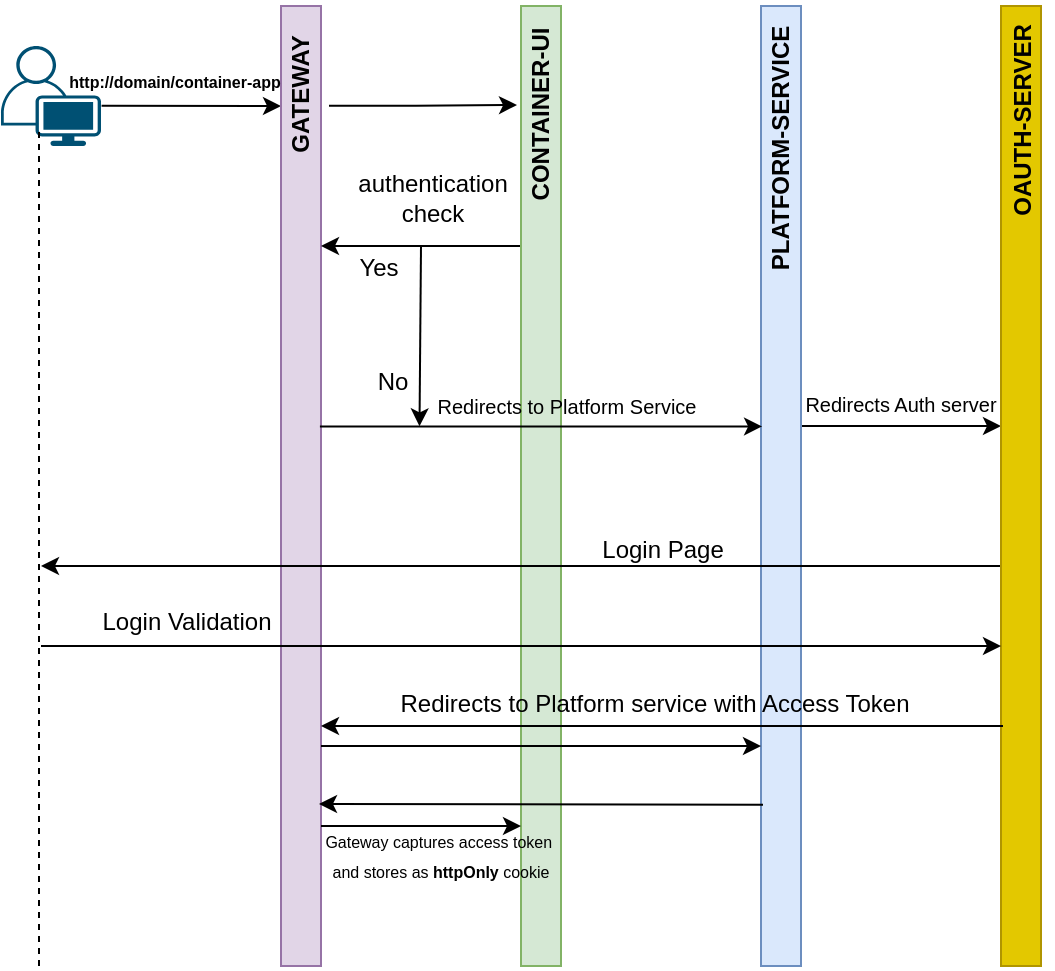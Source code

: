 <mxfile locked="true" version="26.1.0">
  <diagram name="Page-1" id="XmCrQEaFtK6fEU7ywPws">
    <mxGraphModel dx="954" dy="558" grid="1" gridSize="10" guides="1" tooltips="1" connect="1" arrows="1" fold="1" page="1" pageScale="1" pageWidth="850" pageHeight="1100" math="0" shadow="0">
      <root>
        <mxCell id="0" />
        <mxCell id="1" parent="0" />
        <mxCell id="x6fvd4ECCn_461Zpsc45-1" value="" style="endArrow=classic;html=1;rounded=0;exitX=1.006;exitY=0.597;exitDx=0;exitDy=0;exitPerimeter=0;" edge="1" parent="1" source="x6fvd4ECCn_461Zpsc45-11">
          <mxGeometry width="50" height="50" relative="1" as="geometry">
            <mxPoint x="83.5" y="120" as="sourcePoint" />
            <mxPoint x="153.5" y="120" as="targetPoint" />
          </mxGeometry>
        </mxCell>
        <mxCell id="x6fvd4ECCn_461Zpsc45-2" style="edgeStyle=orthogonalEdgeStyle;rounded=0;orthogonalLoop=1;jettySize=auto;html=1;exitX=1.2;exitY=0.104;exitDx=0;exitDy=0;entryX=0.55;entryY=0.1;entryDx=0;entryDy=0;entryPerimeter=0;exitPerimeter=0;" edge="1" parent="1" source="x6fvd4ECCn_461Zpsc45-3" target="x6fvd4ECCn_461Zpsc45-9">
          <mxGeometry relative="1" as="geometry" />
        </mxCell>
        <mxCell id="x6fvd4ECCn_461Zpsc45-3" value="" style="rounded=0;whiteSpace=wrap;html=1;fillColor=#e1d5e7;strokeColor=#9673a6;" vertex="1" parent="1">
          <mxGeometry x="153.5" y="70" width="20" height="480" as="geometry" />
        </mxCell>
        <mxCell id="x6fvd4ECCn_461Zpsc45-4" style="edgeStyle=orthogonalEdgeStyle;rounded=0;orthogonalLoop=1;jettySize=auto;html=1;exitX=0;exitY=0.25;exitDx=0;exitDy=0;entryX=1;entryY=0.25;entryDx=0;entryDy=0;" edge="1" parent="1" source="x6fvd4ECCn_461Zpsc45-5" target="x6fvd4ECCn_461Zpsc45-3">
          <mxGeometry relative="1" as="geometry" />
        </mxCell>
        <mxCell id="x6fvd4ECCn_461Zpsc45-5" value="" style="rounded=0;whiteSpace=wrap;html=1;fillColor=#d5e8d4;strokeColor=#82b366;" vertex="1" parent="1">
          <mxGeometry x="273.5" y="70" width="20" height="480" as="geometry" />
        </mxCell>
        <mxCell id="x6fvd4ECCn_461Zpsc45-6" style="edgeStyle=orthogonalEdgeStyle;rounded=0;orthogonalLoop=1;jettySize=auto;html=1;" edge="1" parent="1">
          <mxGeometry relative="1" as="geometry">
            <mxPoint x="513.5" y="280" as="targetPoint" />
            <mxPoint x="413.5" y="280" as="sourcePoint" />
          </mxGeometry>
        </mxCell>
        <mxCell id="x6fvd4ECCn_461Zpsc45-7" value="" style="rounded=0;whiteSpace=wrap;html=1;fillColor=#dae8fc;strokeColor=#6c8ebf;" vertex="1" parent="1">
          <mxGeometry x="393.5" y="70" width="20" height="480" as="geometry" />
        </mxCell>
        <mxCell id="x6fvd4ECCn_461Zpsc45-8" value="&lt;b&gt;GATEWAY&lt;/b&gt;" style="text;html=1;align=center;verticalAlign=middle;resizable=0;points=[];autosize=1;strokeColor=none;fillColor=none;rotation=-90;" vertex="1" parent="1">
          <mxGeometry x="123.5" y="100" width="80" height="30" as="geometry" />
        </mxCell>
        <mxCell id="x6fvd4ECCn_461Zpsc45-9" value="&lt;b&gt;CONTAINER-UI&lt;/b&gt;" style="text;html=1;align=center;verticalAlign=middle;resizable=0;points=[];autosize=1;strokeColor=none;fillColor=none;rotation=-90;" vertex="1" parent="1">
          <mxGeometry x="228.5" y="110" width="110" height="30" as="geometry" />
        </mxCell>
        <mxCell id="x6fvd4ECCn_461Zpsc45-10" value="&lt;b&gt;PLATFORM-SERVICE&lt;/b&gt;" style="text;html=1;align=center;verticalAlign=middle;resizable=0;points=[];autosize=1;strokeColor=none;fillColor=none;rotation=-90;" vertex="1" parent="1">
          <mxGeometry x="328.5" y="127" width="150" height="30" as="geometry" />
        </mxCell>
        <mxCell id="x6fvd4ECCn_461Zpsc45-11" value="" style="points=[[0.35,0,0],[0.98,0.51,0],[1,0.71,0],[0.67,1,0],[0,0.795,0],[0,0.65,0]];verticalLabelPosition=bottom;sketch=0;html=1;verticalAlign=top;aspect=fixed;align=center;pointerEvents=1;shape=mxgraph.cisco19.user;fillColor=#005073;strokeColor=none;" vertex="1" parent="1">
          <mxGeometry x="13.5" y="90" width="50" height="50" as="geometry" />
        </mxCell>
        <mxCell id="x6fvd4ECCn_461Zpsc45-12" value="authentication&lt;div&gt;check&lt;/div&gt;" style="text;html=1;align=center;verticalAlign=middle;resizable=0;points=[];autosize=1;strokeColor=none;fillColor=none;" vertex="1" parent="1">
          <mxGeometry x="178.5" y="146" width="100" height="40" as="geometry" />
        </mxCell>
        <mxCell id="x6fvd4ECCn_461Zpsc45-13" value="" style="endArrow=classic;html=1;rounded=0;entryX=0.015;entryY=0.839;entryDx=0;entryDy=0;entryPerimeter=0;" edge="1" parent="1" target="x6fvd4ECCn_461Zpsc45-20">
          <mxGeometry width="50" height="50" relative="1" as="geometry">
            <mxPoint x="223.5" y="190" as="sourcePoint" />
            <mxPoint x="223.5" y="270" as="targetPoint" />
          </mxGeometry>
        </mxCell>
        <mxCell id="x6fvd4ECCn_461Zpsc45-14" value="Yes" style="text;html=1;align=center;verticalAlign=middle;resizable=0;points=[];autosize=1;strokeColor=none;fillColor=none;" vertex="1" parent="1">
          <mxGeometry x="181.5" y="186" width="40" height="30" as="geometry" />
        </mxCell>
        <mxCell id="x6fvd4ECCn_461Zpsc45-15" value="No" style="text;html=1;align=center;verticalAlign=middle;resizable=0;points=[];autosize=1;strokeColor=none;fillColor=none;" vertex="1" parent="1">
          <mxGeometry x="188.5" y="243" width="40" height="30" as="geometry" />
        </mxCell>
        <mxCell id="x6fvd4ECCn_461Zpsc45-16" style="edgeStyle=orthogonalEdgeStyle;rounded=0;orthogonalLoop=1;jettySize=auto;html=1;exitX=0;exitY=0.5;exitDx=0;exitDy=0;" edge="1" parent="1">
          <mxGeometry relative="1" as="geometry">
            <mxPoint x="33.5" y="350" as="targetPoint" />
            <mxPoint x="514.5" y="350" as="sourcePoint" />
          </mxGeometry>
        </mxCell>
        <mxCell id="x6fvd4ECCn_461Zpsc45-17" value="" style="rounded=0;whiteSpace=wrap;html=1;fillColor=#e3c800;fontColor=#000000;strokeColor=#B09500;" vertex="1" parent="1">
          <mxGeometry x="513.5" y="70" width="20" height="480" as="geometry" />
        </mxCell>
        <mxCell id="x6fvd4ECCn_461Zpsc45-18" value="Login Page" style="text;html=1;align=center;verticalAlign=middle;resizable=0;points=[];autosize=1;strokeColor=none;fillColor=none;" vertex="1" parent="1">
          <mxGeometry x="303.5" y="327" width="80" height="30" as="geometry" />
        </mxCell>
        <mxCell id="x6fvd4ECCn_461Zpsc45-19" value="" style="endArrow=classic;html=1;rounded=0;entryX=0.03;entryY=0.438;entryDx=0;entryDy=0;entryPerimeter=0;exitX=0.976;exitY=0.438;exitDx=0;exitDy=0;exitPerimeter=0;" edge="1" parent="1">
          <mxGeometry width="50" height="50" relative="1" as="geometry">
            <mxPoint x="172.96" y="280.24" as="sourcePoint" />
            <mxPoint x="394.04" y="280.24" as="targetPoint" />
          </mxGeometry>
        </mxCell>
        <mxCell id="x6fvd4ECCn_461Zpsc45-20" value="&lt;font style=&quot;font-size: 10px;&quot;&gt;Redirects to Platform Service&lt;/font&gt;" style="text;html=1;align=center;verticalAlign=middle;resizable=0;points=[];autosize=1;strokeColor=none;fillColor=none;" vertex="1" parent="1">
          <mxGeometry x="220.5" y="255" width="150" height="30" as="geometry" />
        </mxCell>
        <mxCell id="x6fvd4ECCn_461Zpsc45-21" value="&lt;b&gt;OAUTH-SERVER&lt;/b&gt;" style="text;html=1;align=center;verticalAlign=middle;resizable=0;points=[];autosize=1;strokeColor=none;fillColor=none;rotation=-90;" vertex="1" parent="1">
          <mxGeometry x="464.5" y="113" width="120" height="30" as="geometry" />
        </mxCell>
        <mxCell id="x6fvd4ECCn_461Zpsc45-22" value="&lt;font style=&quot;font-size: 10px;&quot;&gt;Redirects Auth server&lt;/font&gt;" style="text;html=1;align=center;verticalAlign=middle;resizable=0;points=[];autosize=1;strokeColor=none;fillColor=none;" vertex="1" parent="1">
          <mxGeometry x="402.5" y="254" width="120" height="30" as="geometry" />
        </mxCell>
        <mxCell id="x6fvd4ECCn_461Zpsc45-23" value="" style="endArrow=none;dashed=1;html=1;rounded=0;" edge="1" parent="1">
          <mxGeometry width="50" height="50" relative="1" as="geometry">
            <mxPoint x="32.5" y="550" as="sourcePoint" />
            <mxPoint x="32.5" y="130" as="targetPoint" />
          </mxGeometry>
        </mxCell>
        <mxCell id="x6fvd4ECCn_461Zpsc45-24" value="" style="endArrow=classic;html=1;rounded=0;" edge="1" parent="1">
          <mxGeometry width="50" height="50" relative="1" as="geometry">
            <mxPoint x="33.5" y="390" as="sourcePoint" />
            <mxPoint x="513.5" y="390" as="targetPoint" />
          </mxGeometry>
        </mxCell>
        <mxCell id="x6fvd4ECCn_461Zpsc45-25" value="Login Validation" style="text;html=1;align=center;verticalAlign=middle;resizable=0;points=[];autosize=1;strokeColor=none;fillColor=none;" vertex="1" parent="1">
          <mxGeometry x="50.5" y="363" width="110" height="30" as="geometry" />
        </mxCell>
        <mxCell id="x6fvd4ECCn_461Zpsc45-26" value="" style="endArrow=classic;html=1;rounded=0;entryX=1;entryY=0.75;entryDx=0;entryDy=0;" edge="1" parent="1" target="x6fvd4ECCn_461Zpsc45-3">
          <mxGeometry width="50" height="50" relative="1" as="geometry">
            <mxPoint x="514.5" y="430" as="sourcePoint" />
            <mxPoint x="564.5" y="380" as="targetPoint" />
          </mxGeometry>
        </mxCell>
        <mxCell id="x6fvd4ECCn_461Zpsc45-27" value="Redirects to Platform service with Access Token" style="text;html=1;align=center;verticalAlign=middle;resizable=0;points=[];autosize=1;strokeColor=none;fillColor=none;" vertex="1" parent="1">
          <mxGeometry x="199.5" y="404" width="280" height="30" as="geometry" />
        </mxCell>
        <mxCell id="x6fvd4ECCn_461Zpsc45-28" value="" style="endArrow=classic;html=1;rounded=0;" edge="1" parent="1">
          <mxGeometry width="50" height="50" relative="1" as="geometry">
            <mxPoint x="173.5" y="440" as="sourcePoint" />
            <mxPoint x="393.5" y="440" as="targetPoint" />
          </mxGeometry>
        </mxCell>
        <mxCell id="x6fvd4ECCn_461Zpsc45-29" value="" style="endArrow=classic;html=1;rounded=0;entryX=1;entryY=0.75;entryDx=0;entryDy=0;exitX=0.05;exitY=0.832;exitDx=0;exitDy=0;exitPerimeter=0;" edge="1" parent="1" source="x6fvd4ECCn_461Zpsc45-7">
          <mxGeometry width="50" height="50" relative="1" as="geometry">
            <mxPoint x="513.5" y="469" as="sourcePoint" />
            <mxPoint x="172.5" y="469" as="targetPoint" />
          </mxGeometry>
        </mxCell>
        <mxCell id="x6fvd4ECCn_461Zpsc45-30" value="" style="endArrow=classic;html=1;rounded=0;" edge="1" parent="1">
          <mxGeometry width="50" height="50" relative="1" as="geometry">
            <mxPoint x="173.5" y="480" as="sourcePoint" />
            <mxPoint x="273.5" y="480" as="targetPoint" />
          </mxGeometry>
        </mxCell>
        <mxCell id="x6fvd4ECCn_461Zpsc45-31" value="&lt;font style=&quot;font-size: 8px;&quot;&gt;&lt;b&gt;http://domain/container-app&lt;/b&gt;&lt;/font&gt;" style="text;html=1;align=center;verticalAlign=middle;resizable=0;points=[];autosize=1;strokeColor=none;fillColor=none;" vertex="1" parent="1">
          <mxGeometry x="34.5" y="92" width="130" height="30" as="geometry" />
        </mxCell>
        <mxCell id="x6fvd4ECCn_461Zpsc45-32" value="&lt;font style=&quot;font-size: 8px;&quot;&gt;Gateway captures access token&amp;nbsp;&lt;/font&gt;&lt;div&gt;&lt;font style=&quot;font-size: 8px;&quot;&gt;and stores as &lt;b&gt;httpOnly &lt;/b&gt;cookie&lt;/font&gt;&lt;/div&gt;" style="text;html=1;align=center;verticalAlign=middle;resizable=0;points=[];autosize=1;strokeColor=none;fillColor=none;" vertex="1" parent="1">
          <mxGeometry x="162.5" y="474" width="140" height="40" as="geometry" />
        </mxCell>
      </root>
    </mxGraphModel>
  </diagram>
</mxfile>
